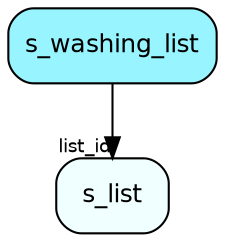 digraph s_washing_list  {
node [shape = box style="rounded, filled" fontname = "Helvetica" fontsize = "12" ]
edge [fontname = "Helvetica" fontsize = "9"]

s_washing_list[fillcolor = "cadetblue1"]
s_list[fillcolor = "azure1"]
s_washing_list -> s_list [headlabel = "list_id"]
}
